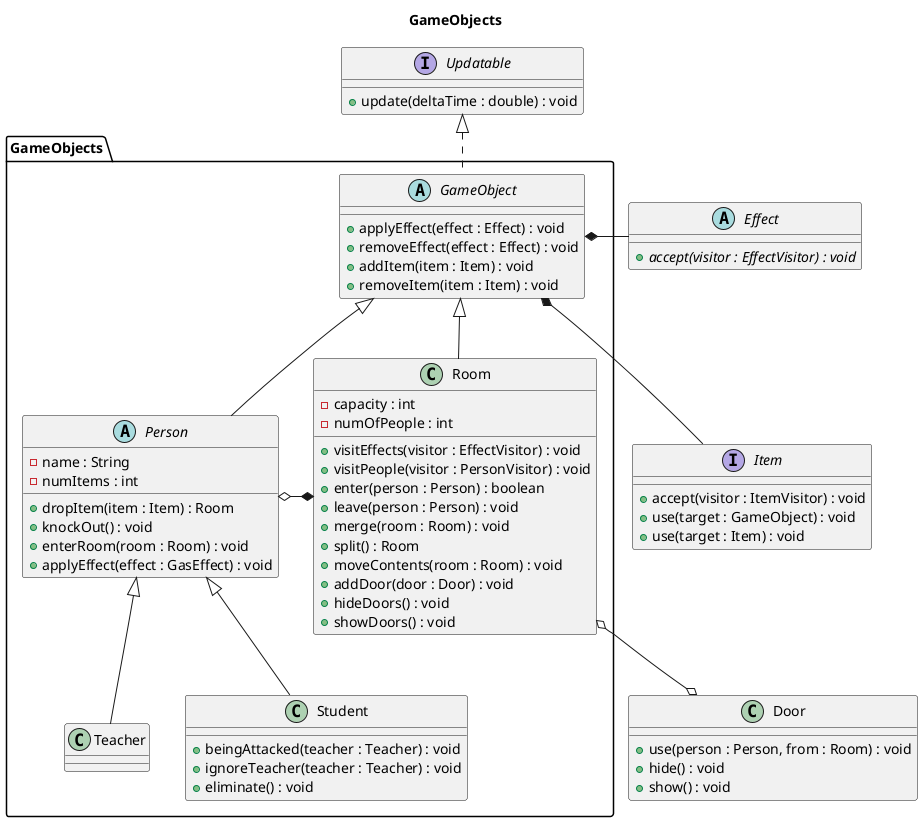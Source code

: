 @startuml game-objects

title GameObjects
' left to right direction
package GameObjects {
	abstract GameObject {
		+ applyEffect(effect : Effect) : void
		+ removeEffect(effect : Effect) : void
		+ addItem(item : Item) : void
		+ removeItem(item : Item) : void
	}

	abstract Person {
		- name : String
		- numItems : int
		+ dropItem(item : Item) : Room
		+ knockOut() : void
		+ enterRoom(room : Room) : void
		+ applyEffect(effect : GasEffect) : void
	}

	class Student {
		+ beingAttacked(teacher : Teacher) : void
		+ ignoreTeacher(teacher : Teacher) : void
		+ eliminate() : void
	}
	class Teacher

	class Room {
		- capacity : int
		- numOfPeople : int
		+ visitEffects(visitor : EffectVisitor) : void
		+ visitPeople(visitor : PersonVisitor) : void
		+ enter(person : Person) : boolean
		+ leave(person : Person) : void
		+ merge(room : Room) : void
		+ split() : Room
		+ moveContents(room : Room) : void
		+ addDoor(door : Door) : void
		+ hideDoors() : void
		+ showDoors() : void
	}
}

interface Updatable {
	+ update(deltaTime : double) : void
}
interface Item {
	+ accept(visitor : ItemVisitor) : void
	+ use(target : GameObject) : void
	+ use(target : Item) : void
}
abstract Effect {
	{abstract} + accept(visitor : EffectVisitor) : void
}

class Door {
	+ use(person : Person, from : Room) : void
	+ hide() : void
	+ show() : void
}

Updatable <|.- GameObject
GameObject <|-- Person
GameObject <|-- Room
Person <|-- Teacher
Person <|-- Student


GameObject *- Effect
GameObject *-- Item

Room *-o Person
Room o--o Door

@enduml
